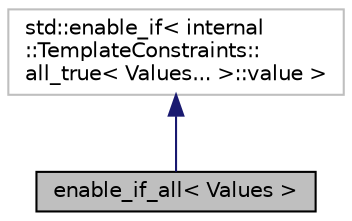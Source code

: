 digraph "enable_if_all&lt; Values &gt;"
{
 // LATEX_PDF_SIZE
  edge [fontname="Helvetica",fontsize="10",labelfontname="Helvetica",labelfontsize="10"];
  node [fontname="Helvetica",fontsize="10",shape=record];
  Node1 [label="enable_if_all\< Values \>",height=0.2,width=0.4,color="black", fillcolor="grey75", style="filled", fontcolor="black",tooltip=" "];
  Node2 -> Node1 [dir="back",color="midnightblue",fontsize="10",style="solid",fontname="Helvetica"];
  Node2 [label="std::enable_if\< internal\l::TemplateConstraints::\lall_true\< Values... \>::value \>",height=0.2,width=0.4,color="grey75", fillcolor="white", style="filled",tooltip=" "];
}
